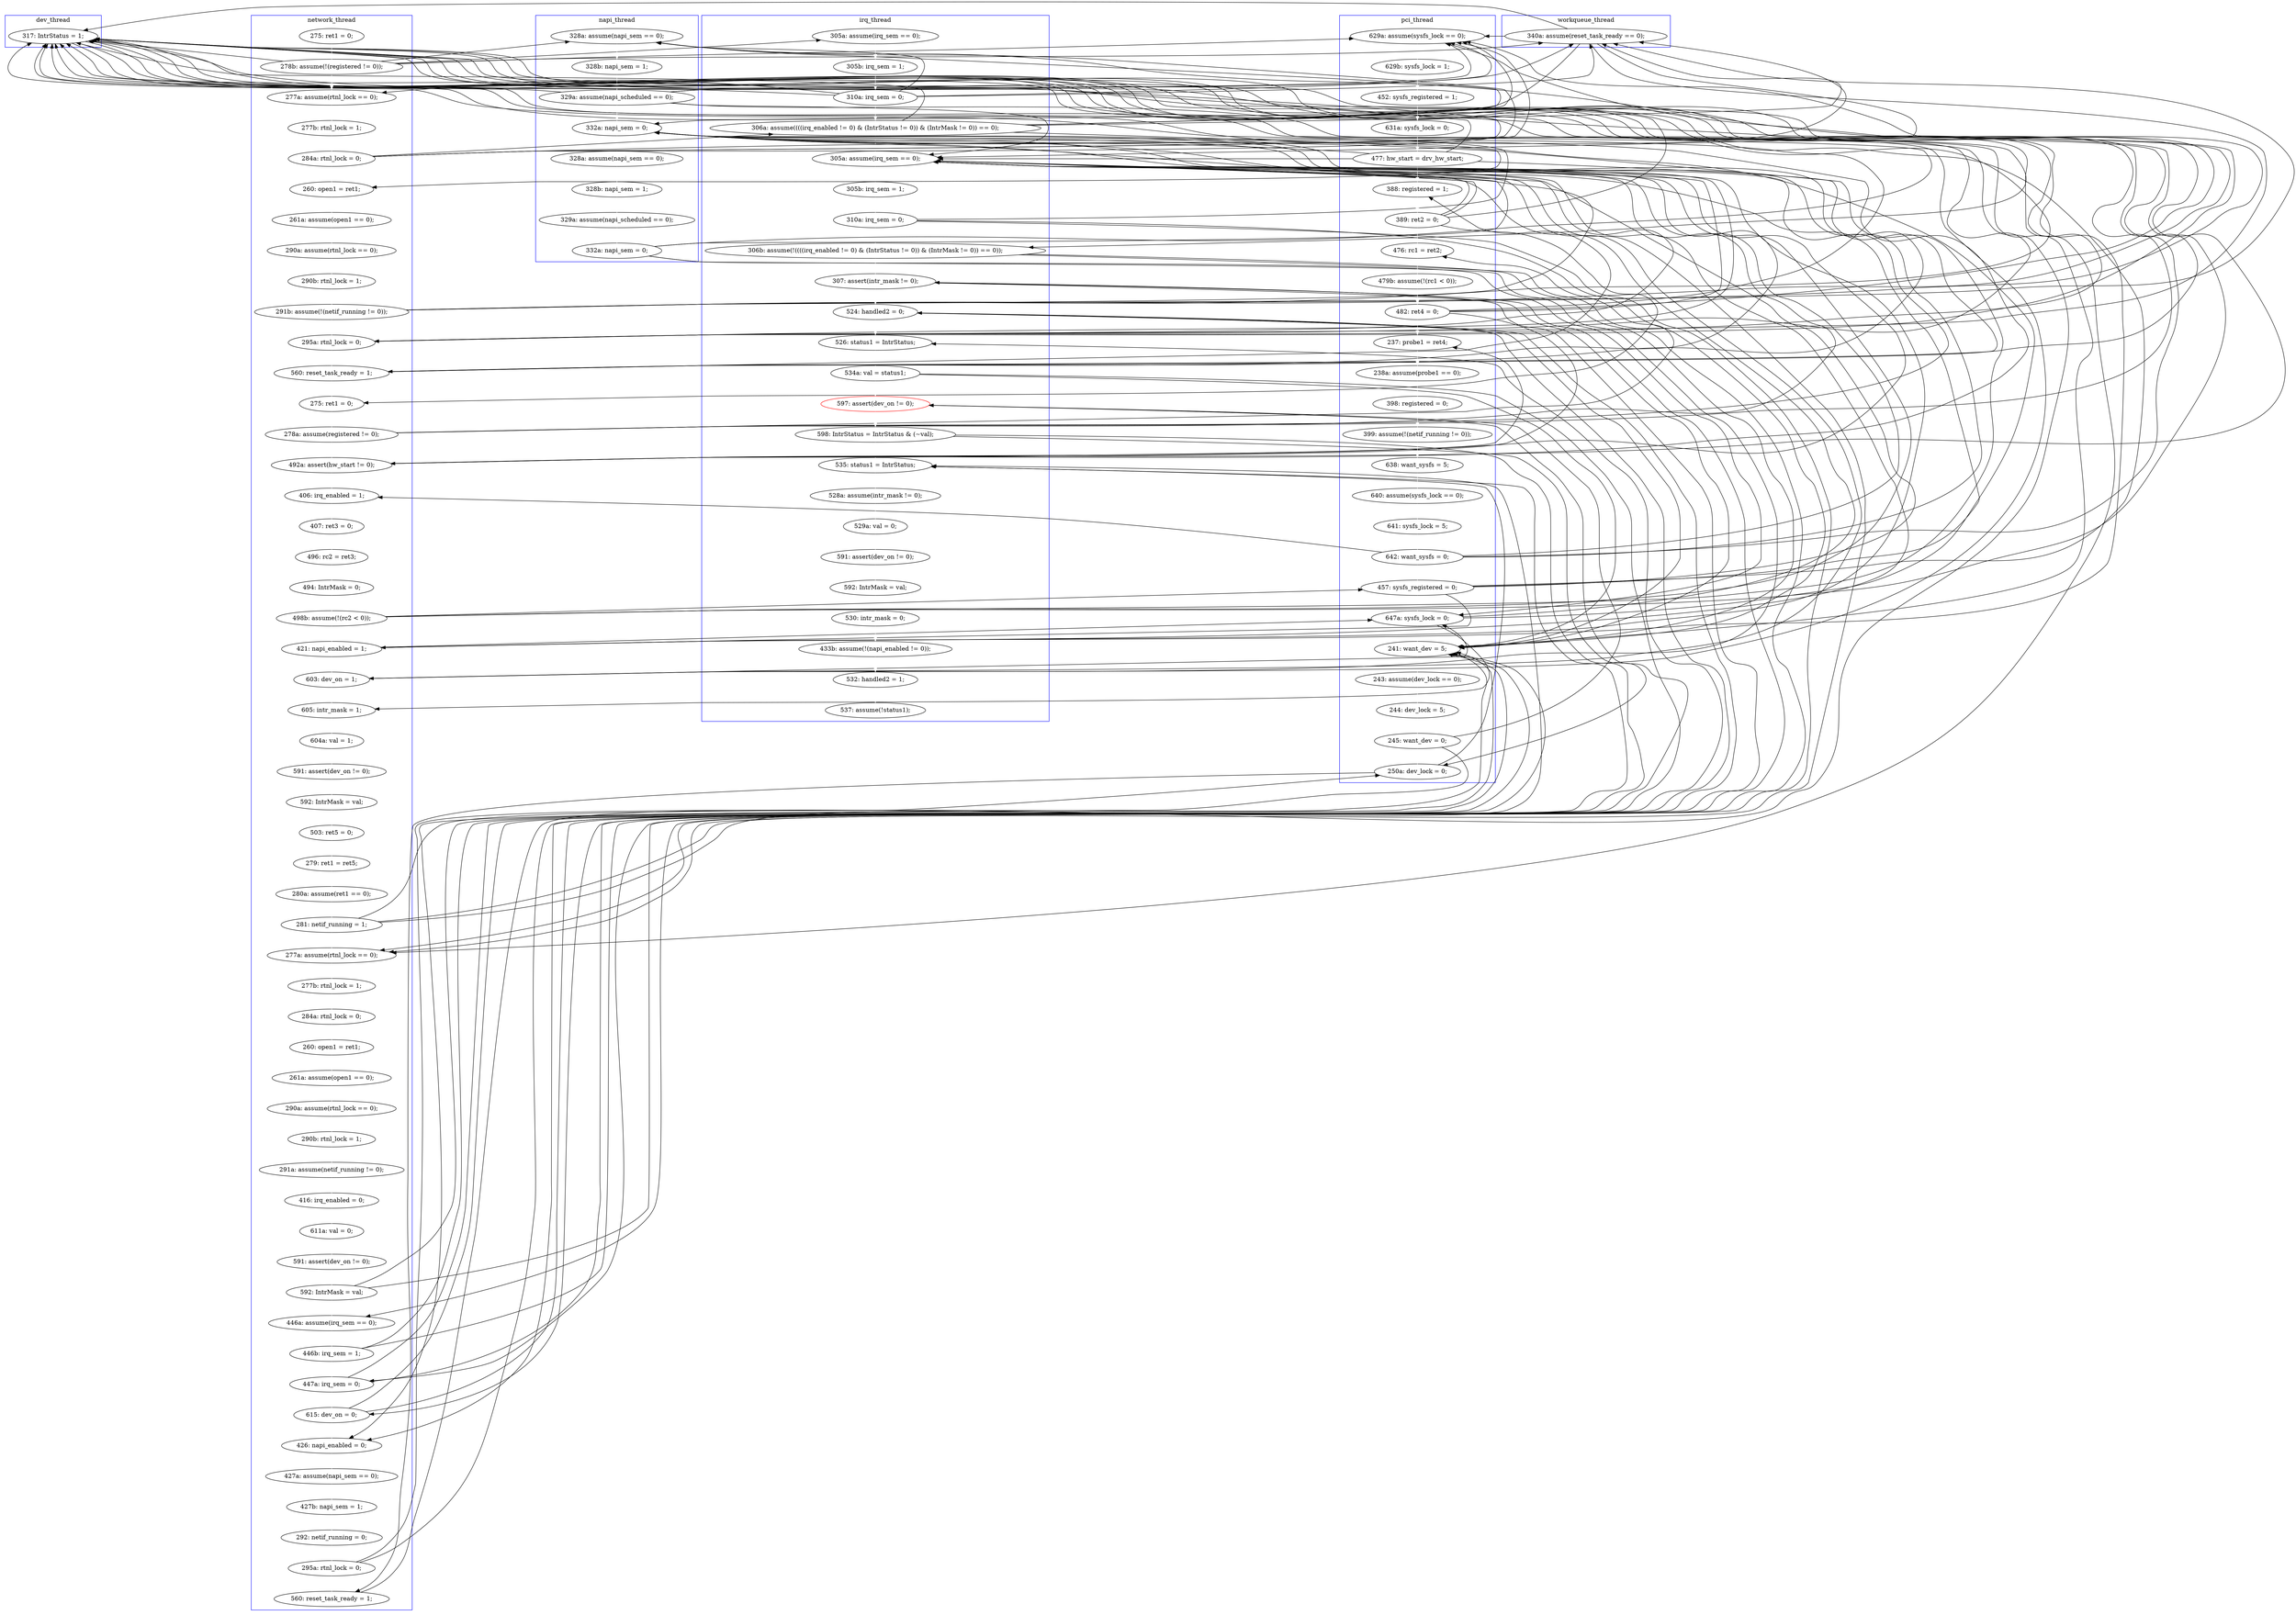 digraph Counterexample {
	179 -> 234 [color = black, style = solid, constraint = false]
	211 -> 213 [color = white, style = solid]
	160 -> 161 [color = black, style = solid, constraint = false]
	153 -> 158 [color = black, style = solid, constraint = false]
	58 -> 77 [color = black, style = solid, constraint = false]
	62 -> 147 [color = black, style = solid, constraint = false]
	35 -> 37 [color = black, style = solid, constraint = false]
	189 -> 191 [color = white, style = solid]
	191 -> 194 [color = white, style = solid]
	174 -> 234 [color = black, style = solid, constraint = false]
	181 -> 234 [color = black, style = solid, constraint = false]
	58 -> 71 [color = black, style = solid, constraint = false]
	71 -> 77 [color = black, style = solid, constraint = false]
	146 -> 175 [color = black, style = solid, constraint = false]
	202 -> 207 [color = white, style = solid]
	213 -> 214 [color = white, style = solid]
	95 -> 96 [color = white, style = solid]
	153 -> 181 [color = black, style = solid, constraint = false]
	51 -> 71 [color = white, style = solid]
	35 -> 40 [color = white, style = solid]
	40 -> 77 [color = black, style = solid, constraint = false]
	145 -> 175 [color = black, style = solid, constraint = false]
	269 -> 271 [color = white, style = solid]
	214 -> 222 [color = white, style = solid]
	56 -> 58 [color = white, style = solid]
	222 -> 223 [color = white, style = solid]
	265 -> 269 [color = white, style = solid]
	226 -> 234 [color = black, style = solid, constraint = false]
	188 -> 189 [color = white, style = solid]
	30 -> 55 [color = black, style = solid, constraint = false]
	225 -> 234 [color = black, style = solid, constraint = false]
	35 -> 55 [color = black, style = solid, constraint = false]
	181 -> 183 [color = black, style = solid, constraint = false]
	102 -> 103 [color = black, style = solid, constraint = false]
	278 -> 280 [color = white, style = solid]
	62 -> 175 [color = black, style = solid, constraint = false]
	214 -> 234 [color = black, style = solid, constraint = false]
	230 -> 234 [color = black, style = solid, constraint = false]
	173 -> 174 [color = white, style = solid]
	226 -> 231 [color = white, style = solid]
	131 -> 175 [color = black, style = solid, constraint = false]
	227 -> 230 [color = white, style = solid]
	214 -> 215 [color = black, style = solid, constraint = false]
	136 -> 137 [color = white, style = solid]
	40 -> 62 [color = black, style = solid, constraint = false]
	158 -> 181 [color = black, style = solid, constraint = false]
	49 -> 51 [color = white, style = solid]
	152 -> 153 [color = white, style = solid]
	131 -> 136 [color = black, style = solid, constraint = false]
	71 -> 181 [color = black, style = solid, constraint = false]
	90 -> 181 [color = black, style = solid, constraint = false]
	226 -> 227 [color = black, style = solid, constraint = false]
	51 -> 55 [color = black, style = solid, constraint = false]
	161 -> 162 [color = white, style = solid]
	230 -> 231 [color = black, style = solid, constraint = false]
	241 -> 245 [color = black, style = solid, constraint = false]
	243 -> 245 [color = black, style = solid, constraint = false]
	231 -> 245 [color = white, style = solid]
	86 -> 90 [color = black, style = solid, constraint = false]
	115 -> 118 [color = white, style = solid]
	142 -> 175 [color = black, style = solid, constraint = false]
	169 -> 170 [color = white, style = solid]
	260 -> 262 [color = white, style = solid]
	257 -> 258 [color = black, style = solid, constraint = false]
	112 -> 115 [color = black, style = solid, constraint = false]
	158 -> 160 [color = black, style = solid, constraint = false]
	71 -> 90 [color = white, style = solid]
	42 -> 45 [color = white, style = solid]
	34 -> 35 [color = white, style = solid]
	107 -> 112 [color = black, style = solid, constraint = false]
	258 -> 260 [color = black, style = solid, constraint = false]
	174 -> 187 [color = white, style = solid]
	51 -> 175 [color = black, style = solid, constraint = false]
	39 -> 40 [color = black, style = solid, constraint = false]
	40 -> 175 [color = white, style = solid]
	96 -> 181 [color = black, style = solid, constraint = false]
	262 -> 263 [color = white, style = solid]
	39 -> 62 [color = black, style = solid, constraint = false]
	158 -> 161 [color = white, style = solid]
	241 -> 257 [color = white, style = solid]
	145 -> 160 [color = white, style = solid]
	146 -> 147 [color = black, style = solid, constraint = false]
	225 -> 226 [color = black, style = solid, constraint = false]
	71 -> 147 [color = black, style = solid, constraint = false]
	252 -> 258 [color = white, style = solid]
	142 -> 147 [color = black, style = solid, constraint = false]
	86 -> 175 [color = black, style = solid, constraint = false]
	223 -> 225 [color = black, style = solid, constraint = false]
	102 -> 181 [color = black, style = solid, constraint = false]
	215 -> 222 [color = black, style = solid, constraint = false]
	149 -> 150 [color = white, style = solid]
	90 -> 95 [color = black, style = solid, constraint = false]
	257 -> 260 [color = black, style = solid, constraint = false]
	100 -> 102 [color = white, style = solid]
	252 -> 260 [color = black, style = solid, constraint = false]
	246 -> 247 [color = white, style = solid]
	30 -> 77 [color = black, style = solid, constraint = false]
	62 -> 71 [color = black, style = solid, constraint = false]
	51 -> 77 [color = black, style = solid, constraint = false]
	48 -> 49 [color = white, style = solid]
	58 -> 175 [color = black, style = solid, constraint = false]
	40 -> 55 [color = black, style = solid, constraint = false]
	174 -> 175 [color = black, style = solid, constraint = false]
	242 -> 243 [color = white, style = solid]
	243 -> 257 [color = black, style = solid, constraint = false]
	179 -> 181 [color = black, style = solid, constraint = false]
	263 -> 265 [color = white, style = solid]
	62 -> 77 [color = black, style = solid, constraint = false]
	160 -> 181 [color = black, style = solid, constraint = false]
	107 -> 181 [color = black, style = solid, constraint = false]
	112 -> 181 [color = black, style = solid, constraint = false]
	112 -> 147 [color = black, style = solid, constraint = false]
	123 -> 124 [color = white, style = solid]
	215 -> 225 [color = white, style = solid]
	39 -> 77 [color = black, style = solid, constraint = false]
	153 -> 160 [color = black, style = solid, constraint = false]
	240 -> 241 [color = white, style = solid]
	112 -> 136 [color = white, style = solid]
	234 -> 239 [color = white, style = solid]
	35 -> 181 [color = black, style = solid, constraint = false]
	158 -> 175 [color = black, style = solid, constraint = false]
	239 -> 240 [color = white, style = solid]
	128 -> 129 [color = white, style = solid]
	175 -> 176 [color = white, style = solid]
	145 -> 181 [color = black, style = solid, constraint = false]
	37 -> 38 [color = white, style = solid]
	96 -> 103 [color = white, style = solid]
	38 -> 39 [color = white, style = solid]
	131 -> 145 [color = white, style = solid]
	146 -> 158 [color = white, style = solid]
	30 -> 33 [color = black, style = solid, constraint = false]
	166 -> 169 [color = white, style = solid]
	51 -> 62 [color = black, style = solid, constraint = false]
	140 -> 142 [color = white, style = solid]
	146 -> 160 [color = black, style = solid, constraint = false]
	96 -> 100 [color = black, style = solid, constraint = false]
	86 -> 147 [color = black, style = solid, constraint = false]
	35 -> 77 [color = black, style = solid, constraint = false]
	241 -> 242 [color = black, style = solid, constraint = false]
	271 -> 278 [color = white, style = solid]
	247 -> 250 [color = white, style = solid]
	106 -> 107 [color = white, style = solid]
	45 -> 48 [color = white, style = solid]
	102 -> 175 [color = black, style = solid, constraint = false]
	170 -> 173 [color = white, style = solid]
	81 -> 83 [color = white, style = solid]
	176 -> 179 [color = white, style = solid]
	39 -> 181 [color = black, style = solid, constraint = false]
	30 -> 62 [color = black, style = solid, constraint = false]
	30 -> 181 [color = black, style = solid, constraint = false]
	90 -> 100 [color = white, style = solid]
	131 -> 147 [color = black, style = solid, constraint = false]
	86 -> 95 [color = white, style = solid]
	107 -> 147 [color = black, style = solid, constraint = false]
	58 -> 181 [color = black, style = solid, constraint = false]
	40 -> 181 [color = black, style = solid, constraint = false]
	131 -> 181 [color = black, style = solid, constraint = false]
	183 -> 234 [color = black, style = solid, constraint = false]
	179 -> 183 [color = white, style = solid]
	27 -> 30 [color = white, style = solid]
	145 -> 146 [color = black, style = solid, constraint = false]
	71 -> 175 [color = black, style = solid, constraint = false]
	96 -> 175 [color = black, style = solid, constraint = false]
	147 -> 149 [color = white, style = solid]
	160 -> 234 [color = white, style = solid]
	280 -> 292 [color = white, style = solid]
	142 -> 146 [color = white, style = solid]
	55 -> 56 [color = white, style = solid]
	252 -> 257 [color = black, style = solid, constraint = false]
	130 -> 131 [color = white, style = solid]
	231 -> 242 [color = black, style = solid, constraint = false]
	86 -> 181 [color = black, style = solid, constraint = false]
	30 -> 37 [color = white, style = solid]
	90 -> 147 [color = black, style = solid, constraint = false]
	160 -> 175 [color = black, style = solid, constraint = false]
	58 -> 147 [color = white, style = solid]
	164 -> 166 [color = white, style = solid]
	230 -> 242 [color = white, style = solid]
	142 -> 181 [color = black, style = solid, constraint = false]
	103 -> 106 [color = white, style = solid]
	112 -> 175 [color = black, style = solid, constraint = false]
	223 -> 234 [color = black, style = solid, constraint = false]
	83 -> 86 [color = white, style = solid]
	90 -> 175 [color = black, style = solid, constraint = false]
	183 -> 187 [color = black, style = solid, constraint = false]
	137 -> 138 [color = white, style = solid]
	138 -> 140 [color = white, style = solid]
	199 -> 200 [color = white, style = solid]
	174 -> 181 [color = black, style = solid, constraint = false]
	124 -> 128 [color = white, style = solid]
	225 -> 227 [color = white, style = solid]
	96 -> 147 [color = black, style = solid, constraint = false]
	118 -> 123 [color = white, style = solid]
	58 -> 62 [color = black, style = solid, constraint = false]
	107 -> 175 [color = black, style = solid, constraint = false]
	35 -> 62 [color = black, style = solid, constraint = false]
	62 -> 181 [color = black, style = solid, constraint = false]
	146 -> 181 [color = black, style = solid, constraint = false]
	129 -> 130 [color = white, style = solid]
	39 -> 42 [color = white, style = solid]
	207 -> 211 [color = white, style = solid]
	223 -> 226 [color = white, style = solid]
	179 -> 187 [color = black, style = solid, constraint = false]
	200 -> 202 [color = white, style = solid]
	150 -> 152 [color = white, style = solid]
	40 -> 42 [color = black, style = solid, constraint = false]
	183 -> 215 [color = white, style = solid]
	162 -> 164 [color = white, style = solid]
	78 -> 81 [color = white, style = solid]
	145 -> 147 [color = black, style = solid, constraint = false]
	187 -> 188 [color = white, style = solid]
	102 -> 147 [color = black, style = solid, constraint = false]
	181 -> 187 [color = black, style = solid, constraint = false]
	250 -> 252 [color = white, style = solid]
	215 -> 234 [color = black, style = solid, constraint = false]
	231 -> 234 [color = black, style = solid, constraint = false]
	245 -> 246 [color = white, style = solid]
	243 -> 260 [color = white, style = solid]
	142 -> 145 [color = black, style = solid, constraint = false]
	39 -> 55 [color = black, style = solid, constraint = false]
	77 -> 78 [color = white, style = solid]
	51 -> 181 [color = black, style = solid, constraint = false]
	102 -> 112 [color = white, style = solid]
	153 -> 175 [color = black, style = solid, constraint = false]
	33 -> 34 [color = white, style = solid]
	107 -> 115 [color = white, style = solid]
	194 -> 199 [color = white, style = solid]
	subgraph cluster7 {
		label = dev_thread
		color = blue
		181  [label = "317: IntrStatus = 1;"]
	}
	subgraph cluster1 {
		label = pci_thread
		color = blue
		257  [label = "250a: dev_lock = 0;"]
		77  [label = "629a: assume(sysfs_lock == 0);"]
		241  [label = "245: want_dev = 0;"]
		123  [label = "398: registered = 0;"]
		118  [label = "238a: assume(probe1 == 0);"]
		107  [label = "482: ret4 = 0;"]
		129  [label = "640: assume(sysfs_lock == 0);"]
		83  [label = "631a: sysfs_lock = 0;"]
		130  [label = "641: sysfs_lock = 5;"]
		124  [label = "399: assume(!(netif_running != 0));"]
		81  [label = "452: sysfs_registered = 1;"]
		106  [label = "479b: assume(!(rc1 < 0));"]
		95  [label = "388: registered = 1;"]
		239  [label = "243: assume(dev_lock == 0);"]
		86  [label = "477: hw_start = drv_hw_start;"]
		103  [label = "476: rc1 = ret2;"]
		131  [label = "642: want_sysfs = 0;"]
		240  [label = "244: dev_lock = 5;"]
		145  [label = "457: sysfs_registered = 0;"]
		78  [label = "629b: sysfs_lock = 1;"]
		234  [label = "241: want_dev = 5;"]
		96  [label = "389: ret2 = 0;"]
		160  [label = "647a: sysfs_lock = 0;"]
		128  [label = "638: want_sysfs = 5;"]
		115  [label = "237: probe1 = ret4;"]
	}
	subgraph cluster4 {
		label = napi_thread
		color = blue
		55  [label = "328a: assume(napi_sem == 0);"]
		150  [label = "328b: napi_sem = 1;"]
		147  [label = "332a: napi_sem = 0;"]
		58  [label = "329a: assume(napi_scheduled == 0);"]
		56  [label = "328b: napi_sem = 1;"]
		153  [label = "332a: napi_sem = 0;"]
		152  [label = "329a: assume(napi_scheduled == 0);"]
		149  [label = "328a: assume(napi_sem == 0);"]
	}
	subgraph cluster5 {
		label = workqueue_thread
		color = blue
		62  [label = "340a: assume(reset_task_ready == 0);"]
	}
	subgraph cluster3 {
		label = irq_thread
		color = blue
		176  [label = "305b: irq_sem = 1;"]
		183  [label = "306b: assume(!((((irq_enabled != 0) & (IntrStatus != 0)) & (IntrMask != 0)) == 0));"]
		278  [label = "433b: assume(!(napi_enabled != 0));"]
		34  [label = "305b: irq_sem = 1;"]
		33  [label = "305a: assume(irq_sem == 0);"]
		230  [label = "534a: val = status1;"]
		280  [label = "532: handled2 = 1;"]
		175  [label = "305a: assume(irq_sem == 0);"]
		292  [label = "537: assume(!status1);"]
		265  [label = "591: assert(dev_on != 0);"]
		179  [label = "310a: irq_sem = 0;"]
		269  [label = "592: IntrMask = val;"]
		262  [label = "528a: assume(intr_mask != 0);"]
		35  [label = "310a: irq_sem = 0;"]
		227  [label = "526: status1 = IntrStatus;"]
		260  [label = "535: status1 = IntrStatus;"]
		243  [label = "598: IntrStatus = IntrStatus & (~val);"]
		215  [label = "307: assert(intr_mask != 0);"]
		271  [label = "530: intr_mask = 0;"]
		40  [label = "306a: assume((((irq_enabled != 0) & (IntrStatus != 0)) & (IntrMask != 0)) == 0);"]
		225  [label = "524: handled2 = 0;"]
		263  [label = "529a: val = 0;"]
		242  [label = "597: assert(dev_on != 0);", color = red]
	}
	subgraph cluster2 {
		label = network_thread
		color = blue
		162  [label = "604a: val = 1;"]
		39  [label = "284a: rtnl_lock = 0;"]
		166  [label = "592: IntrMask = val;"]
		169  [label = "503: ret5 = 0;"]
		71  [label = "295a: rtnl_lock = 0;"]
		136  [label = "406: irq_enabled = 1;"]
		191  [label = "260: open1 = ret1;"]
		226  [label = "447a: irq_sem = 0;"]
		51  [label = "291b: assume(!(netif_running != 0));"]
		222  [label = "446a: assume(irq_sem == 0);"]
		231  [label = "615: dev_on = 0;"]
		188  [label = "277b: rtnl_lock = 1;"]
		161  [label = "605: intr_mask = 1;"]
		102  [label = "278a: assume(registered != 0);"]
		137  [label = "407: ret3 = 0;"]
		27  [label = "275: ret1 = 0;"]
		246  [label = "427a: assume(napi_sem == 0);"]
		48  [label = "290a: assume(rtnl_lock == 0);"]
		223  [label = "446b: irq_sem = 1;"]
		213  [label = "591: assert(dev_on != 0);"]
		146  [label = "421: napi_enabled = 1;"]
		250  [label = "292: netif_running = 0;"]
		200  [label = "290b: rtnl_lock = 1;"]
		252  [label = "295a: rtnl_lock = 0;"]
		42  [label = "260: open1 = ret1;"]
		174  [label = "281: netif_running = 1;"]
		245  [label = "426: napi_enabled = 0;"]
		214  [label = "592: IntrMask = val;"]
		173  [label = "280a: assume(ret1 == 0);"]
		207  [label = "416: irq_enabled = 0;"]
		30  [label = "278b: assume(!(registered != 0));"]
		187  [label = "277a: assume(rtnl_lock == 0);"]
		247  [label = "427b: napi_sem = 1;"]
		199  [label = "290a: assume(rtnl_lock == 0);"]
		45  [label = "261a: assume(open1 == 0);"]
		211  [label = "611a: val = 0;"]
		158  [label = "603: dev_on = 1;"]
		189  [label = "284a: rtnl_lock = 0;"]
		164  [label = "591: assert(dev_on != 0);"]
		138  [label = "496: rc2 = ret3;"]
		49  [label = "290b: rtnl_lock = 1;"]
		38  [label = "277b: rtnl_lock = 1;"]
		37  [label = "277a: assume(rtnl_lock == 0);"]
		90  [label = "560: reset_task_ready = 1;"]
		142  [label = "498b: assume(!(rc2 < 0));"]
		140  [label = "494: IntrMask = 0;"]
		258  [label = "560: reset_task_ready = 1;"]
		170  [label = "279: ret1 = ret5;"]
		100  [label = "275: ret1 = 0;"]
		194  [label = "261a: assume(open1 == 0);"]
		202  [label = "291a: assume(netif_running != 0);"]
		112  [label = "492a: assert(hw_start != 0);"]
	}
}